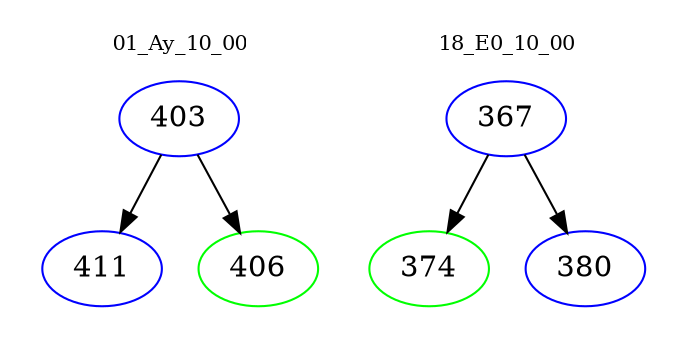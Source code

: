 digraph{
subgraph cluster_0 {
color = white
label = "01_Ay_10_00";
fontsize=10;
T0_403 [label="403", color="blue"]
T0_403 -> T0_411 [color="black"]
T0_411 [label="411", color="blue"]
T0_403 -> T0_406 [color="black"]
T0_406 [label="406", color="green"]
}
subgraph cluster_1 {
color = white
label = "18_E0_10_00";
fontsize=10;
T1_367 [label="367", color="blue"]
T1_367 -> T1_374 [color="black"]
T1_374 [label="374", color="green"]
T1_367 -> T1_380 [color="black"]
T1_380 [label="380", color="blue"]
}
}
